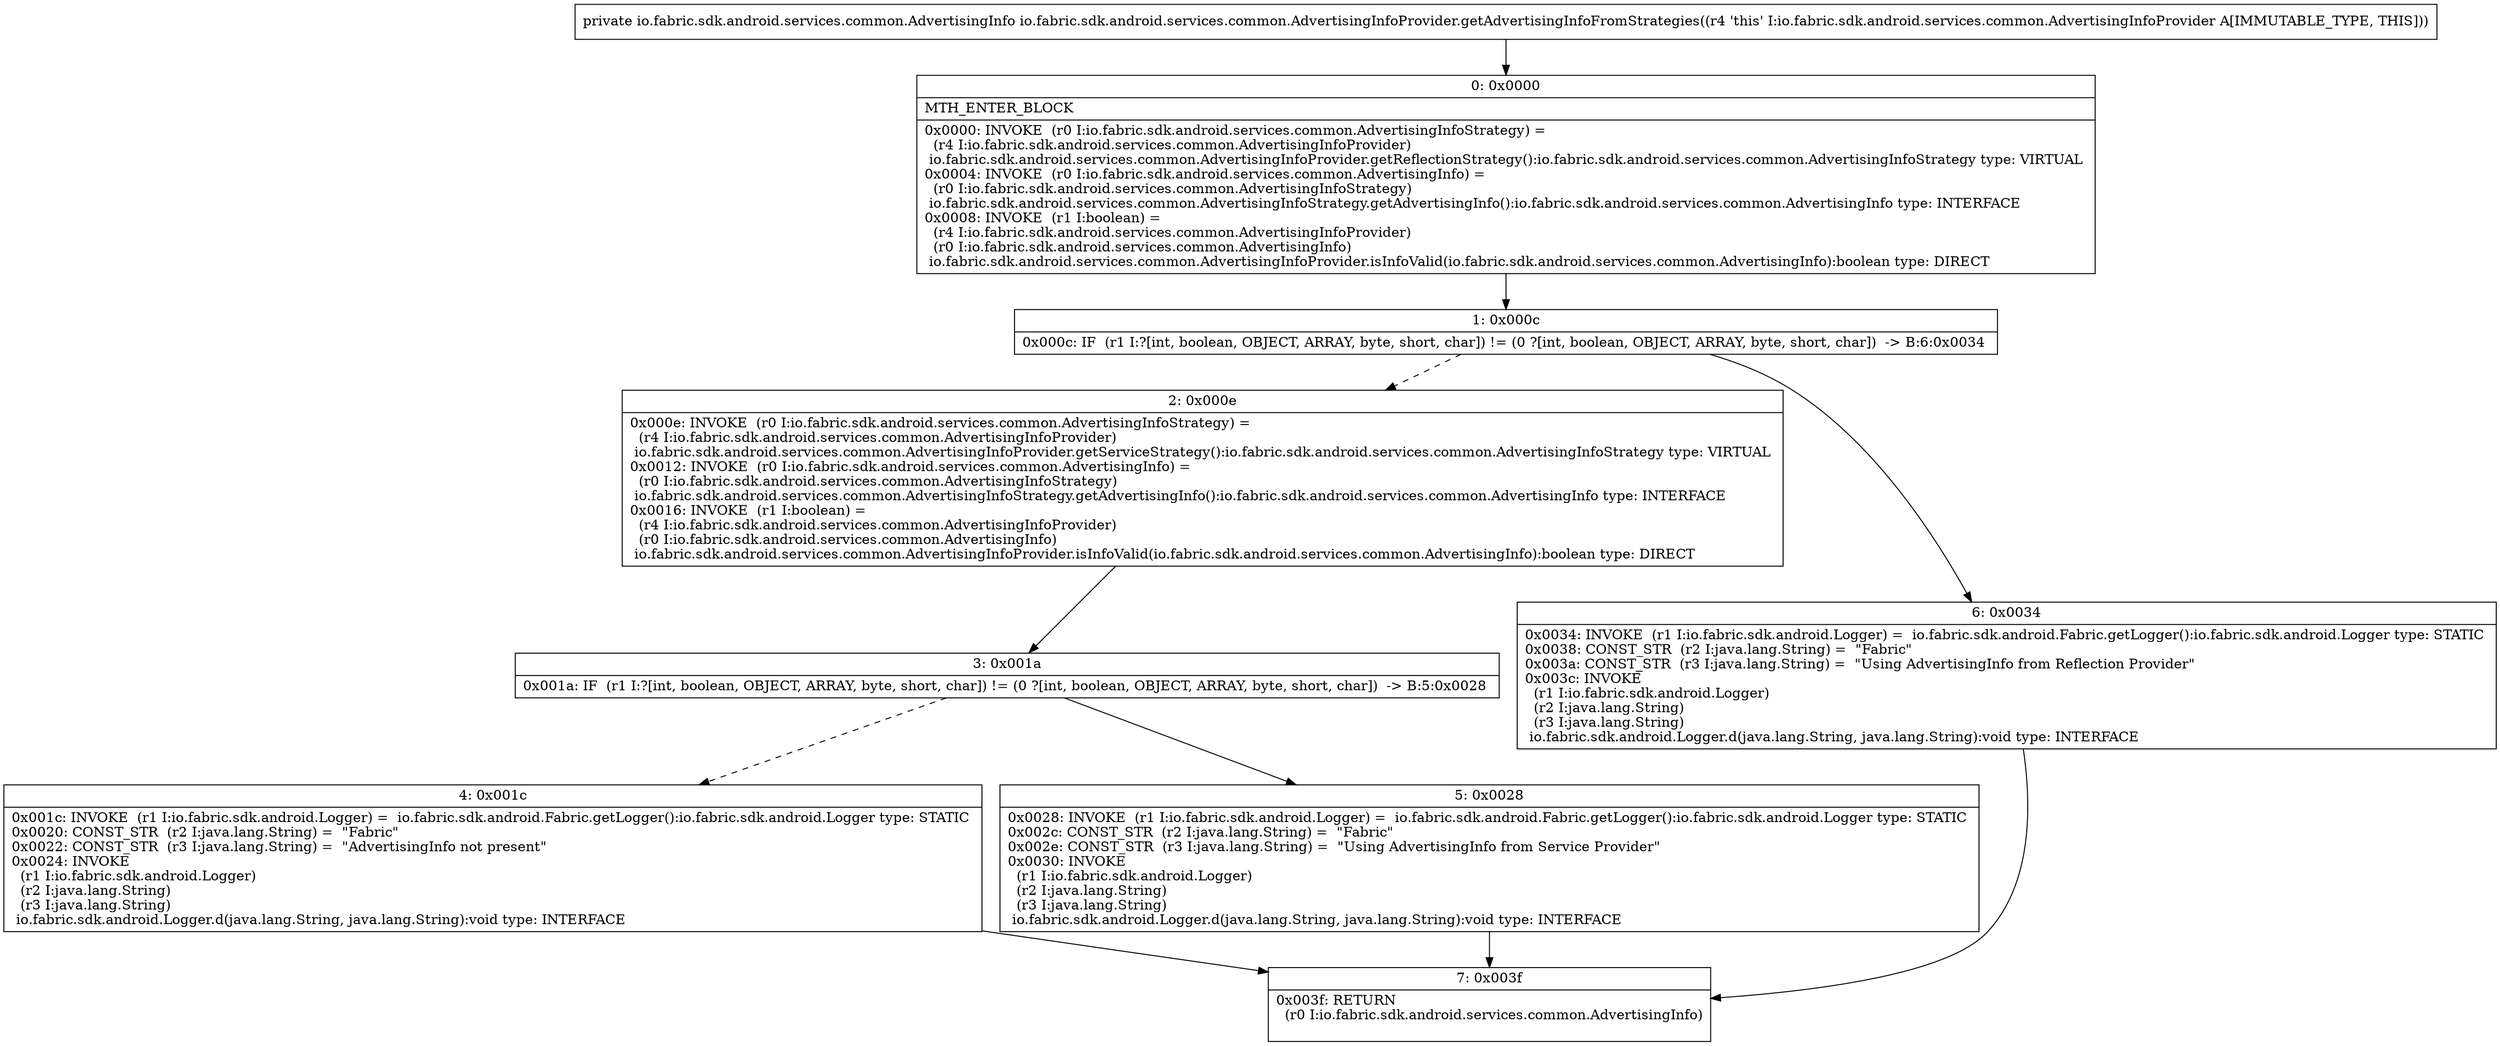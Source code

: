 digraph "CFG forio.fabric.sdk.android.services.common.AdvertisingInfoProvider.getAdvertisingInfoFromStrategies()Lio\/fabric\/sdk\/android\/services\/common\/AdvertisingInfo;" {
Node_0 [shape=record,label="{0\:\ 0x0000|MTH_ENTER_BLOCK\l|0x0000: INVOKE  (r0 I:io.fabric.sdk.android.services.common.AdvertisingInfoStrategy) = \l  (r4 I:io.fabric.sdk.android.services.common.AdvertisingInfoProvider)\l io.fabric.sdk.android.services.common.AdvertisingInfoProvider.getReflectionStrategy():io.fabric.sdk.android.services.common.AdvertisingInfoStrategy type: VIRTUAL \l0x0004: INVOKE  (r0 I:io.fabric.sdk.android.services.common.AdvertisingInfo) = \l  (r0 I:io.fabric.sdk.android.services.common.AdvertisingInfoStrategy)\l io.fabric.sdk.android.services.common.AdvertisingInfoStrategy.getAdvertisingInfo():io.fabric.sdk.android.services.common.AdvertisingInfo type: INTERFACE \l0x0008: INVOKE  (r1 I:boolean) = \l  (r4 I:io.fabric.sdk.android.services.common.AdvertisingInfoProvider)\l  (r0 I:io.fabric.sdk.android.services.common.AdvertisingInfo)\l io.fabric.sdk.android.services.common.AdvertisingInfoProvider.isInfoValid(io.fabric.sdk.android.services.common.AdvertisingInfo):boolean type: DIRECT \l}"];
Node_1 [shape=record,label="{1\:\ 0x000c|0x000c: IF  (r1 I:?[int, boolean, OBJECT, ARRAY, byte, short, char]) != (0 ?[int, boolean, OBJECT, ARRAY, byte, short, char])  \-\> B:6:0x0034 \l}"];
Node_2 [shape=record,label="{2\:\ 0x000e|0x000e: INVOKE  (r0 I:io.fabric.sdk.android.services.common.AdvertisingInfoStrategy) = \l  (r4 I:io.fabric.sdk.android.services.common.AdvertisingInfoProvider)\l io.fabric.sdk.android.services.common.AdvertisingInfoProvider.getServiceStrategy():io.fabric.sdk.android.services.common.AdvertisingInfoStrategy type: VIRTUAL \l0x0012: INVOKE  (r0 I:io.fabric.sdk.android.services.common.AdvertisingInfo) = \l  (r0 I:io.fabric.sdk.android.services.common.AdvertisingInfoStrategy)\l io.fabric.sdk.android.services.common.AdvertisingInfoStrategy.getAdvertisingInfo():io.fabric.sdk.android.services.common.AdvertisingInfo type: INTERFACE \l0x0016: INVOKE  (r1 I:boolean) = \l  (r4 I:io.fabric.sdk.android.services.common.AdvertisingInfoProvider)\l  (r0 I:io.fabric.sdk.android.services.common.AdvertisingInfo)\l io.fabric.sdk.android.services.common.AdvertisingInfoProvider.isInfoValid(io.fabric.sdk.android.services.common.AdvertisingInfo):boolean type: DIRECT \l}"];
Node_3 [shape=record,label="{3\:\ 0x001a|0x001a: IF  (r1 I:?[int, boolean, OBJECT, ARRAY, byte, short, char]) != (0 ?[int, boolean, OBJECT, ARRAY, byte, short, char])  \-\> B:5:0x0028 \l}"];
Node_4 [shape=record,label="{4\:\ 0x001c|0x001c: INVOKE  (r1 I:io.fabric.sdk.android.Logger) =  io.fabric.sdk.android.Fabric.getLogger():io.fabric.sdk.android.Logger type: STATIC \l0x0020: CONST_STR  (r2 I:java.lang.String) =  \"Fabric\" \l0x0022: CONST_STR  (r3 I:java.lang.String) =  \"AdvertisingInfo not present\" \l0x0024: INVOKE  \l  (r1 I:io.fabric.sdk.android.Logger)\l  (r2 I:java.lang.String)\l  (r3 I:java.lang.String)\l io.fabric.sdk.android.Logger.d(java.lang.String, java.lang.String):void type: INTERFACE \l}"];
Node_5 [shape=record,label="{5\:\ 0x0028|0x0028: INVOKE  (r1 I:io.fabric.sdk.android.Logger) =  io.fabric.sdk.android.Fabric.getLogger():io.fabric.sdk.android.Logger type: STATIC \l0x002c: CONST_STR  (r2 I:java.lang.String) =  \"Fabric\" \l0x002e: CONST_STR  (r3 I:java.lang.String) =  \"Using AdvertisingInfo from Service Provider\" \l0x0030: INVOKE  \l  (r1 I:io.fabric.sdk.android.Logger)\l  (r2 I:java.lang.String)\l  (r3 I:java.lang.String)\l io.fabric.sdk.android.Logger.d(java.lang.String, java.lang.String):void type: INTERFACE \l}"];
Node_6 [shape=record,label="{6\:\ 0x0034|0x0034: INVOKE  (r1 I:io.fabric.sdk.android.Logger) =  io.fabric.sdk.android.Fabric.getLogger():io.fabric.sdk.android.Logger type: STATIC \l0x0038: CONST_STR  (r2 I:java.lang.String) =  \"Fabric\" \l0x003a: CONST_STR  (r3 I:java.lang.String) =  \"Using AdvertisingInfo from Reflection Provider\" \l0x003c: INVOKE  \l  (r1 I:io.fabric.sdk.android.Logger)\l  (r2 I:java.lang.String)\l  (r3 I:java.lang.String)\l io.fabric.sdk.android.Logger.d(java.lang.String, java.lang.String):void type: INTERFACE \l}"];
Node_7 [shape=record,label="{7\:\ 0x003f|0x003f: RETURN  \l  (r0 I:io.fabric.sdk.android.services.common.AdvertisingInfo)\l \l}"];
MethodNode[shape=record,label="{private io.fabric.sdk.android.services.common.AdvertisingInfo io.fabric.sdk.android.services.common.AdvertisingInfoProvider.getAdvertisingInfoFromStrategies((r4 'this' I:io.fabric.sdk.android.services.common.AdvertisingInfoProvider A[IMMUTABLE_TYPE, THIS])) }"];
MethodNode -> Node_0;
Node_0 -> Node_1;
Node_1 -> Node_2[style=dashed];
Node_1 -> Node_6;
Node_2 -> Node_3;
Node_3 -> Node_4[style=dashed];
Node_3 -> Node_5;
Node_4 -> Node_7;
Node_5 -> Node_7;
Node_6 -> Node_7;
}

